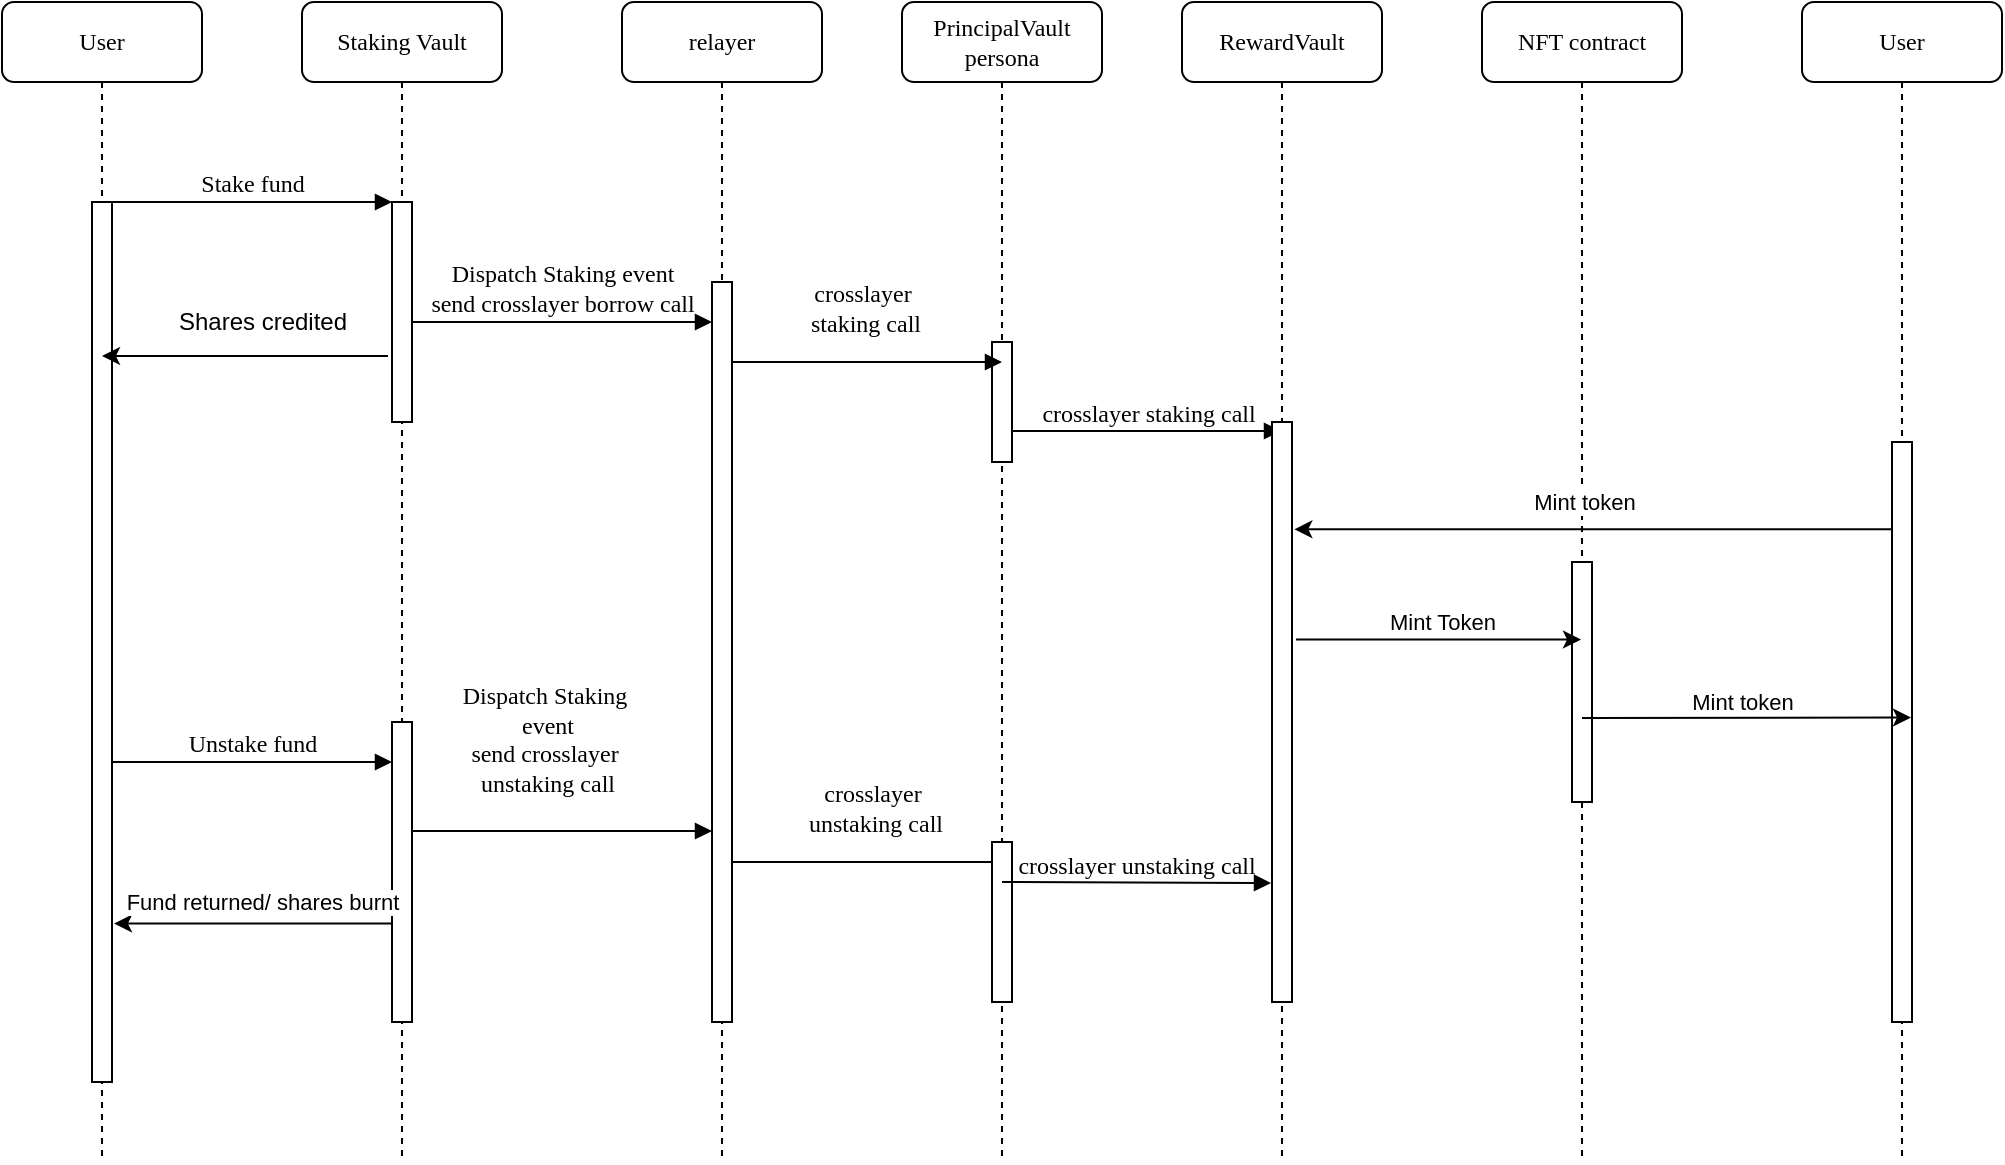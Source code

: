 <mxfile version="15.7.3" type="device"><diagram name="Page-1" id="13e1069c-82ec-6db2-03f1-153e76fe0fe0"><mxGraphModel dx="1018" dy="712" grid="1" gridSize="10" guides="1" tooltips="1" connect="1" arrows="1" fold="1" page="1" pageScale="1" pageWidth="1100" pageHeight="850" background="none" math="0" shadow="0"><root><mxCell id="0"/><mxCell id="1" parent="0"/><mxCell id="7baba1c4bc27f4b0-2" value="Staking Vault" style="shape=umlLifeline;perimeter=lifelinePerimeter;whiteSpace=wrap;html=1;container=1;collapsible=0;recursiveResize=0;outlineConnect=0;rounded=1;shadow=0;comic=0;labelBackgroundColor=none;strokeWidth=1;fontFamily=Verdana;fontSize=12;align=center;" parent="1" vertex="1"><mxGeometry x="380" y="80" width="100" height="580" as="geometry"/></mxCell><mxCell id="7baba1c4bc27f4b0-10" value="" style="html=1;points=[];perimeter=orthogonalPerimeter;rounded=0;shadow=0;comic=0;labelBackgroundColor=none;strokeWidth=1;fontFamily=Verdana;fontSize=12;align=center;" parent="7baba1c4bc27f4b0-2" vertex="1"><mxGeometry x="45" y="100" width="10" height="110" as="geometry"/></mxCell><mxCell id="eNf5ieTuF78hG8h8xBeP-1" value="Dispatch Staking event&lt;br&gt;send crosslayer borrow call" style="html=1;verticalAlign=bottom;endArrow=block;labelBackgroundColor=none;fontFamily=Verdana;fontSize=12;edgeStyle=elbowEdgeStyle;elbow=vertical;" parent="7baba1c4bc27f4b0-2" target="7baba1c4bc27f4b0-16" edge="1"><mxGeometry relative="1" as="geometry"><mxPoint x="55" y="160" as="sourcePoint"/><mxPoint x="185" y="160" as="targetPoint"/></mxGeometry></mxCell><mxCell id="eNf5ieTuF78hG8h8xBeP-16" value="" style="html=1;points=[];perimeter=orthogonalPerimeter;rounded=0;shadow=0;comic=0;labelBackgroundColor=none;strokeWidth=1;fontFamily=Verdana;fontSize=12;align=center;" parent="7baba1c4bc27f4b0-2" vertex="1"><mxGeometry x="45" y="360" width="10" height="150" as="geometry"/></mxCell><mxCell id="tp4DvTwfs_9LMgUvHYI7-4" value="Unstake fund" style="html=1;verticalAlign=bottom;endArrow=block;entryX=0;entryY=0;labelBackgroundColor=none;fontFamily=Verdana;fontSize=12;edgeStyle=elbowEdgeStyle;elbow=vertical;" parent="7baba1c4bc27f4b0-2" edge="1"><mxGeometry relative="1" as="geometry"><mxPoint x="-95" y="380" as="sourcePoint"/><mxPoint x="45" y="380.0" as="targetPoint"/></mxGeometry></mxCell><mxCell id="7baba1c4bc27f4b0-4" value="relayer" style="shape=umlLifeline;perimeter=lifelinePerimeter;whiteSpace=wrap;html=1;container=1;collapsible=0;recursiveResize=0;outlineConnect=0;rounded=1;shadow=0;comic=0;labelBackgroundColor=none;strokeWidth=1;fontFamily=Verdana;fontSize=12;align=center;" parent="1" vertex="1"><mxGeometry x="540" y="80" width="100" height="580" as="geometry"/></mxCell><mxCell id="7baba1c4bc27f4b0-5" value="PrincipalVault&lt;br&gt;persona" style="shape=umlLifeline;perimeter=lifelinePerimeter;whiteSpace=wrap;html=1;container=1;collapsible=0;recursiveResize=0;outlineConnect=0;rounded=1;shadow=0;comic=0;labelBackgroundColor=none;strokeWidth=1;fontFamily=Verdana;fontSize=12;align=center;" parent="1" vertex="1"><mxGeometry x="680" y="80" width="100" height="580" as="geometry"/></mxCell><mxCell id="eNf5ieTuF78hG8h8xBeP-3" value="crosslayer staking call" style="html=1;verticalAlign=bottom;endArrow=block;labelBackgroundColor=none;fontFamily=Verdana;fontSize=12;edgeStyle=elbowEdgeStyle;elbow=vertical;" parent="7baba1c4bc27f4b0-5" target="7baba1c4bc27f4b0-6" edge="1"><mxGeometry relative="1" as="geometry"><mxPoint x="55" y="214.5" as="sourcePoint"/><mxPoint x="200" y="214.5" as="targetPoint"/></mxGeometry></mxCell><mxCell id="eNf5ieTuF78hG8h8xBeP-5" value="" style="html=1;points=[];perimeter=orthogonalPerimeter;rounded=0;shadow=0;comic=0;labelBackgroundColor=none;strokeWidth=1;fontFamily=Verdana;fontSize=12;align=center;" parent="7baba1c4bc27f4b0-5" vertex="1"><mxGeometry x="45" y="170" width="10" height="60" as="geometry"/></mxCell><mxCell id="tp4DvTwfs_9LMgUvHYI7-6" value="crosslayer&lt;br&gt;&amp;nbsp;unstaking call" style="html=1;verticalAlign=bottom;endArrow=block;labelBackgroundColor=none;fontFamily=Verdana;fontSize=12;edgeStyle=elbowEdgeStyle;elbow=vertical;" parent="7baba1c4bc27f4b0-5" edge="1"><mxGeometry x="0.035" y="10" relative="1" as="geometry"><mxPoint x="-90" y="430" as="sourcePoint"/><mxPoint x="55" y="430" as="targetPoint"/><mxPoint as="offset"/></mxGeometry></mxCell><mxCell id="tp4DvTwfs_9LMgUvHYI7-7" value="" style="html=1;points=[];perimeter=orthogonalPerimeter;rounded=0;shadow=0;comic=0;labelBackgroundColor=none;strokeWidth=1;fontFamily=Verdana;fontSize=12;align=center;" parent="7baba1c4bc27f4b0-5" vertex="1"><mxGeometry x="45" y="420" width="10" height="80" as="geometry"/></mxCell><mxCell id="7baba1c4bc27f4b0-6" value="RewardVault" style="shape=umlLifeline;perimeter=lifelinePerimeter;whiteSpace=wrap;html=1;container=1;collapsible=0;recursiveResize=0;outlineConnect=0;rounded=1;shadow=0;comic=0;labelBackgroundColor=none;strokeWidth=1;fontFamily=Verdana;fontSize=12;align=center;" parent="1" vertex="1"><mxGeometry x="820" y="80" width="100" height="580" as="geometry"/></mxCell><mxCell id="eNf5ieTuF78hG8h8xBeP-2" value="crosslayer&lt;br&gt;&amp;nbsp;staking call" style="html=1;verticalAlign=bottom;endArrow=block;labelBackgroundColor=none;fontFamily=Verdana;fontSize=12;edgeStyle=elbowEdgeStyle;elbow=vertical;" parent="7baba1c4bc27f4b0-6" edge="1"><mxGeometry x="0.035" y="10" relative="1" as="geometry"><mxPoint x="-235" y="180" as="sourcePoint"/><mxPoint x="-90" y="180" as="targetPoint"/><mxPoint as="offset"/></mxGeometry></mxCell><mxCell id="7baba1c4bc27f4b0-28" value="" style="html=1;points=[];perimeter=orthogonalPerimeter;rounded=0;shadow=0;comic=0;labelBackgroundColor=none;strokeWidth=1;fontFamily=Verdana;fontSize=12;align=center;" parent="7baba1c4bc27f4b0-6" vertex="1"><mxGeometry x="45" y="210" width="10" height="290" as="geometry"/></mxCell><mxCell id="7baba1c4bc27f4b0-7" value="User" style="shape=umlLifeline;perimeter=lifelinePerimeter;whiteSpace=wrap;html=1;container=1;collapsible=0;recursiveResize=0;outlineConnect=0;rounded=1;shadow=0;comic=0;labelBackgroundColor=none;strokeWidth=1;fontFamily=Verdana;fontSize=12;align=center;" parent="1" vertex="1"><mxGeometry x="1130" y="80" width="100" height="580" as="geometry"/></mxCell><mxCell id="7baba1c4bc27f4b0-25" value="" style="html=1;points=[];perimeter=orthogonalPerimeter;rounded=0;shadow=0;comic=0;labelBackgroundColor=none;strokeColor=#000000;strokeWidth=1;fillColor=#FFFFFF;fontFamily=Verdana;fontSize=12;fontColor=#000000;align=center;" parent="7baba1c4bc27f4b0-7" vertex="1"><mxGeometry x="45" y="220" width="10" height="290" as="geometry"/></mxCell><mxCell id="7baba1c4bc27f4b0-8" value="User" style="shape=umlLifeline;perimeter=lifelinePerimeter;whiteSpace=wrap;html=1;container=1;collapsible=0;recursiveResize=0;outlineConnect=0;rounded=1;shadow=0;comic=0;labelBackgroundColor=none;strokeWidth=1;fontFamily=Verdana;fontSize=12;align=center;" parent="1" vertex="1"><mxGeometry x="230" y="80" width="100" height="580" as="geometry"/></mxCell><mxCell id="7baba1c4bc27f4b0-9" value="" style="html=1;points=[];perimeter=orthogonalPerimeter;rounded=0;shadow=0;comic=0;labelBackgroundColor=none;strokeWidth=1;fontFamily=Verdana;fontSize=12;align=center;" parent="7baba1c4bc27f4b0-8" vertex="1"><mxGeometry x="45" y="100" width="10" height="440" as="geometry"/></mxCell><mxCell id="7baba1c4bc27f4b0-16" value="" style="html=1;points=[];perimeter=orthogonalPerimeter;rounded=0;shadow=0;comic=0;labelBackgroundColor=none;strokeWidth=1;fontFamily=Verdana;fontSize=12;align=center;" parent="1" vertex="1"><mxGeometry x="585" y="220" width="10" height="370" as="geometry"/></mxCell><mxCell id="7baba1c4bc27f4b0-11" value="Stake fund" style="html=1;verticalAlign=bottom;endArrow=block;entryX=0;entryY=0;labelBackgroundColor=none;fontFamily=Verdana;fontSize=12;edgeStyle=elbowEdgeStyle;elbow=vertical;" parent="1" source="7baba1c4bc27f4b0-9" target="7baba1c4bc27f4b0-10" edge="1"><mxGeometry relative="1" as="geometry"><mxPoint x="220" y="190" as="sourcePoint"/></mxGeometry></mxCell><mxCell id="tp4DvTwfs_9LMgUvHYI7-5" value="Dispatch Staking&lt;br&gt;&amp;nbsp;event&lt;br&gt;send crosslayer&lt;br&gt;&amp;nbsp;unstaking call" style="html=1;verticalAlign=bottom;endArrow=block;labelBackgroundColor=none;fontFamily=Verdana;fontSize=12;edgeStyle=elbowEdgeStyle;elbow=vertical;" parent="1" edge="1"><mxGeometry x="-0.133" y="15" relative="1" as="geometry"><mxPoint x="435" y="494.5" as="sourcePoint"/><mxPoint x="585" y="494.5" as="targetPoint"/><mxPoint x="1" as="offset"/></mxGeometry></mxCell><mxCell id="tp4DvTwfs_9LMgUvHYI7-9" value="crosslayer unstaking call" style="html=1;verticalAlign=bottom;endArrow=block;labelBackgroundColor=none;fontFamily=Verdana;fontSize=12;edgeStyle=elbowEdgeStyle;elbow=vertical;" parent="1" edge="1"><mxGeometry relative="1" as="geometry"><mxPoint x="730" y="520" as="sourcePoint"/><mxPoint x="864.5" y="520.5" as="targetPoint"/></mxGeometry></mxCell><mxCell id="tp4DvTwfs_9LMgUvHYI7-10" value="" style="endArrow=classic;html=1;rounded=0;entryX=1.1;entryY=0.82;entryDx=0;entryDy=0;entryPerimeter=0;" parent="1" source="eNf5ieTuF78hG8h8xBeP-16" target="7baba1c4bc27f4b0-9" edge="1"><mxGeometry width="50" height="50" relative="1" as="geometry"><mxPoint x="630" y="420" as="sourcePoint"/><mxPoint x="680" y="370" as="targetPoint"/></mxGeometry></mxCell><mxCell id="tp4DvTwfs_9LMgUvHYI7-11" value="Fund returned/ shares burnt" style="edgeLabel;html=1;align=center;verticalAlign=middle;resizable=0;points=[];" parent="tp4DvTwfs_9LMgUvHYI7-10" vertex="1" connectable="0"><mxGeometry x="0.093" y="1" relative="1" as="geometry"><mxPoint x="11" y="-12" as="offset"/></mxGeometry></mxCell><mxCell id="tp4DvTwfs_9LMgUvHYI7-12" value="" style="endArrow=classic;html=1;rounded=0;exitX=-0.2;exitY=0.7;exitDx=0;exitDy=0;exitPerimeter=0;" parent="1" source="7baba1c4bc27f4b0-10" target="7baba1c4bc27f4b0-8" edge="1"><mxGeometry width="50" height="50" relative="1" as="geometry"><mxPoint x="630" y="420" as="sourcePoint"/><mxPoint x="680" y="370" as="targetPoint"/></mxGeometry></mxCell><mxCell id="tp4DvTwfs_9LMgUvHYI7-13" value="Shares credited" style="text;html=1;align=center;verticalAlign=middle;resizable=0;points=[];autosize=1;strokeColor=none;fillColor=none;" parent="1" vertex="1"><mxGeometry x="310" y="230" width="100" height="20" as="geometry"/></mxCell><mxCell id="cMVlQTCHKgLwJHxLRpMj-1" value="NFT contract" style="shape=umlLifeline;perimeter=lifelinePerimeter;whiteSpace=wrap;html=1;container=1;collapsible=0;recursiveResize=0;outlineConnect=0;rounded=1;shadow=0;comic=0;labelBackgroundColor=none;strokeWidth=1;fontFamily=Verdana;fontSize=12;align=center;" parent="1" vertex="1"><mxGeometry x="970" y="80" width="100" height="580" as="geometry"/></mxCell><mxCell id="cMVlQTCHKgLwJHxLRpMj-10" value="" style="html=1;points=[];perimeter=orthogonalPerimeter;rounded=0;shadow=0;comic=0;labelBackgroundColor=none;strokeColor=#000000;strokeWidth=1;fillColor=#FFFFFF;fontFamily=Verdana;fontSize=12;fontColor=#000000;align=center;" parent="cMVlQTCHKgLwJHxLRpMj-1" vertex="1"><mxGeometry x="45" y="280" width="10" height="120" as="geometry"/></mxCell><mxCell id="cMVlQTCHKgLwJHxLRpMj-7" value="" style="endArrow=classic;html=1;rounded=0;entryX=1.117;entryY=0.185;entryDx=0;entryDy=0;entryPerimeter=0;" parent="1" source="7baba1c4bc27f4b0-25" target="7baba1c4bc27f4b0-28" edge="1"><mxGeometry width="50" height="50" relative="1" as="geometry"><mxPoint x="780" y="330" as="sourcePoint"/><mxPoint x="830" y="280" as="targetPoint"/></mxGeometry></mxCell><mxCell id="cMVlQTCHKgLwJHxLRpMj-8" value="Mint token" style="edgeLabel;html=1;align=center;verticalAlign=middle;resizable=0;points=[];" parent="cMVlQTCHKgLwJHxLRpMj-7" vertex="1" connectable="0"><mxGeometry x="0.085" relative="1" as="geometry"><mxPoint x="8" y="-14" as="offset"/></mxGeometry></mxCell><mxCell id="cMVlQTCHKgLwJHxLRpMj-9" value="" style="endArrow=classic;html=1;rounded=0;exitX=1.2;exitY=0.375;exitDx=0;exitDy=0;exitPerimeter=0;" parent="1" source="7baba1c4bc27f4b0-28" target="cMVlQTCHKgLwJHxLRpMj-1" edge="1"><mxGeometry width="50" height="50" relative="1" as="geometry"><mxPoint x="780" y="330" as="sourcePoint"/><mxPoint x="830" y="280" as="targetPoint"/></mxGeometry></mxCell><mxCell id="cMVlQTCHKgLwJHxLRpMj-11" value="Mint Token" style="edgeLabel;html=1;align=center;verticalAlign=middle;resizable=0;points=[];" parent="cMVlQTCHKgLwJHxLRpMj-9" vertex="1" connectable="0"><mxGeometry x="-0.24" y="1" relative="1" as="geometry"><mxPoint x="19" y="-8" as="offset"/></mxGeometry></mxCell><mxCell id="cMVlQTCHKgLwJHxLRpMj-12" value="Mint token" style="endArrow=classic;html=1;rounded=0;entryX=0.95;entryY=0.475;entryDx=0;entryDy=0;entryPerimeter=0;" parent="1" target="7baba1c4bc27f4b0-25" edge="1"><mxGeometry x="-0.027" y="8" width="50" height="50" relative="1" as="geometry"><mxPoint x="1020" y="438" as="sourcePoint"/><mxPoint x="830" y="380" as="targetPoint"/><mxPoint as="offset"/></mxGeometry></mxCell></root></mxGraphModel></diagram></mxfile>